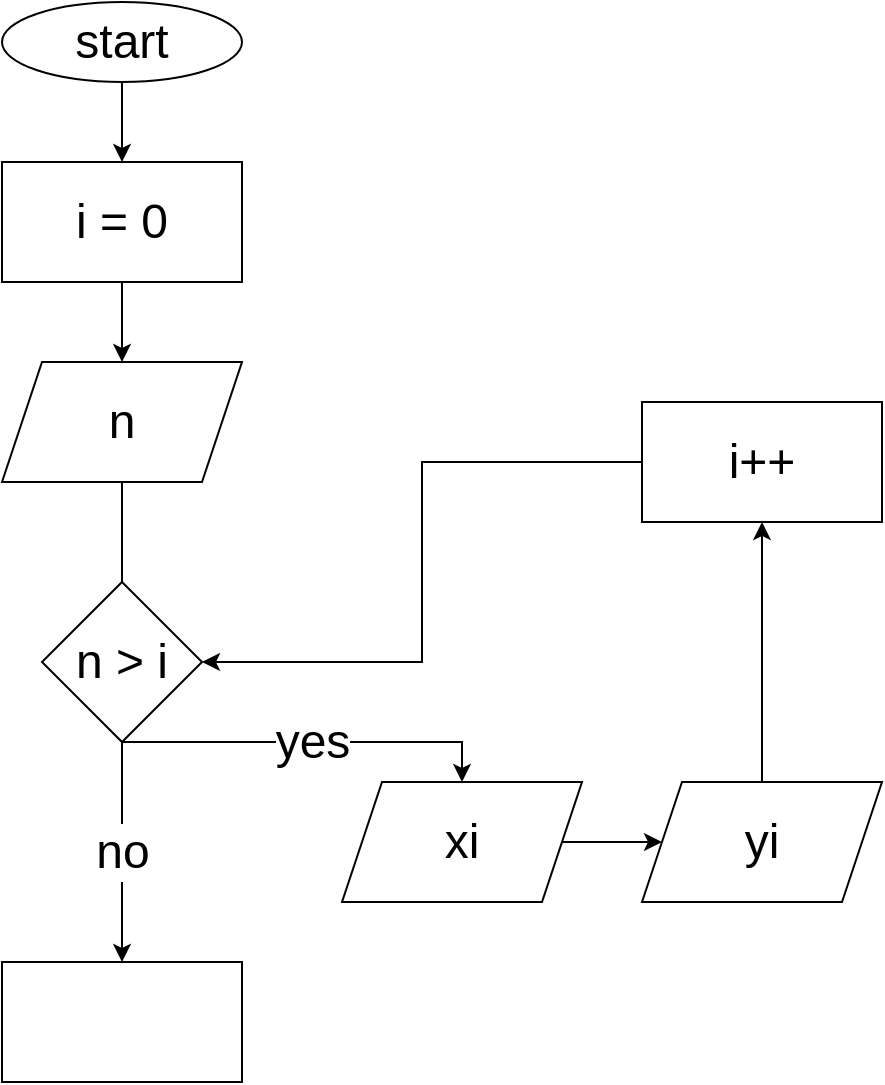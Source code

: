 <mxfile version="20.5.1" type="github"><diagram id="qL3x93CHv3Mfj1h6-q1z" name="Page-1"><mxGraphModel dx="1422" dy="766" grid="1" gridSize="10" guides="1" tooltips="1" connect="1" arrows="1" fold="1" page="1" pageScale="1" pageWidth="850" pageHeight="1100" math="0" shadow="0"><root><mxCell id="0"/><mxCell id="1" parent="0"/><mxCell id="V00eZw-TxfqV2xNfMcoA-3" value="" style="edgeStyle=orthogonalEdgeStyle;rounded=0;orthogonalLoop=1;jettySize=auto;html=1;fontSize=24;startArrow=none;" edge="1" parent="1" source="V00eZw-TxfqV2xNfMcoA-17" target="V00eZw-TxfqV2xNfMcoA-2"><mxGeometry relative="1" as="geometry"/></mxCell><mxCell id="V00eZw-TxfqV2xNfMcoA-19" value="" style="edgeStyle=orthogonalEdgeStyle;rounded=0;orthogonalLoop=1;jettySize=auto;html=1;fontSize=24;" edge="1" parent="1" source="V00eZw-TxfqV2xNfMcoA-1" target="V00eZw-TxfqV2xNfMcoA-17"><mxGeometry relative="1" as="geometry"/></mxCell><mxCell id="V00eZw-TxfqV2xNfMcoA-1" value="&lt;font style=&quot;font-size: 24px;&quot;&gt;start&lt;/font&gt;" style="ellipse;whiteSpace=wrap;html=1;" vertex="1" parent="1"><mxGeometry x="380" width="120" height="40" as="geometry"/></mxCell><mxCell id="V00eZw-TxfqV2xNfMcoA-32" value="yes" style="edgeStyle=orthogonalEdgeStyle;rounded=0;orthogonalLoop=1;jettySize=auto;html=1;fontSize=24;startArrow=none;" edge="1" parent="1" source="V00eZw-TxfqV2xNfMcoA-6" target="V00eZw-TxfqV2xNfMcoA-10"><mxGeometry relative="1" as="geometry"><Array as="points"><mxPoint x="610" y="370"/></Array></mxGeometry></mxCell><mxCell id="V00eZw-TxfqV2xNfMcoA-2" value="&lt;font style=&quot;font-size: 24px;&quot;&gt;n&lt;/font&gt;" style="shape=parallelogram;perimeter=parallelogramPerimeter;whiteSpace=wrap;html=1;fixedSize=1;" vertex="1" parent="1"><mxGeometry x="380" y="180" width="120" height="60" as="geometry"/></mxCell><mxCell id="V00eZw-TxfqV2xNfMcoA-36" value="" style="edgeStyle=orthogonalEdgeStyle;rounded=0;orthogonalLoop=1;jettySize=auto;html=1;fontSize=24;" edge="1" parent="1" source="V00eZw-TxfqV2xNfMcoA-10" target="V00eZw-TxfqV2xNfMcoA-34"><mxGeometry relative="1" as="geometry"/></mxCell><mxCell id="V00eZw-TxfqV2xNfMcoA-10" value="xi" style="shape=parallelogram;perimeter=parallelogramPerimeter;whiteSpace=wrap;html=1;fixedSize=1;fontSize=24;" vertex="1" parent="1"><mxGeometry x="550" y="390" width="120" height="60" as="geometry"/></mxCell><mxCell id="V00eZw-TxfqV2xNfMcoA-17" value="i = 0" style="rounded=0;whiteSpace=wrap;html=1;fontSize=24;" vertex="1" parent="1"><mxGeometry x="380" y="80" width="120" height="60" as="geometry"/></mxCell><mxCell id="V00eZw-TxfqV2xNfMcoA-42" style="edgeStyle=orthogonalEdgeStyle;rounded=0;orthogonalLoop=1;jettySize=auto;html=1;entryX=1;entryY=0.5;entryDx=0;entryDy=0;fontSize=24;" edge="1" parent="1" source="V00eZw-TxfqV2xNfMcoA-26" target="V00eZw-TxfqV2xNfMcoA-6"><mxGeometry relative="1" as="geometry"/></mxCell><mxCell id="V00eZw-TxfqV2xNfMcoA-26" value="&lt;font style=&quot;font-size: 24px;&quot;&gt;i++&lt;/font&gt;" style="whiteSpace=wrap;html=1;" vertex="1" parent="1"><mxGeometry x="700" y="200" width="120" height="60" as="geometry"/></mxCell><mxCell id="V00eZw-TxfqV2xNfMcoA-40" style="edgeStyle=orthogonalEdgeStyle;rounded=0;orthogonalLoop=1;jettySize=auto;html=1;entryX=0.5;entryY=1;entryDx=0;entryDy=0;fontSize=24;" edge="1" parent="1" source="V00eZw-TxfqV2xNfMcoA-34" target="V00eZw-TxfqV2xNfMcoA-26"><mxGeometry relative="1" as="geometry"/></mxCell><mxCell id="V00eZw-TxfqV2xNfMcoA-34" value="yi" style="shape=parallelogram;perimeter=parallelogramPerimeter;whiteSpace=wrap;html=1;fixedSize=1;fontSize=24;" vertex="1" parent="1"><mxGeometry x="700" y="390" width="120" height="60" as="geometry"/></mxCell><mxCell id="V00eZw-TxfqV2xNfMcoA-44" value="no" style="edgeStyle=orthogonalEdgeStyle;rounded=0;orthogonalLoop=1;jettySize=auto;html=1;fontSize=24;" edge="1" parent="1" source="V00eZw-TxfqV2xNfMcoA-6" target="V00eZw-TxfqV2xNfMcoA-43"><mxGeometry relative="1" as="geometry"/></mxCell><mxCell id="V00eZw-TxfqV2xNfMcoA-6" value="&lt;span style=&quot;font-size: 24px;&quot;&gt;n &amp;gt; i&lt;/span&gt;" style="rhombus;whiteSpace=wrap;html=1;" vertex="1" parent="1"><mxGeometry x="400" y="290" width="80" height="80" as="geometry"/></mxCell><mxCell id="V00eZw-TxfqV2xNfMcoA-37" value="" style="edgeStyle=orthogonalEdgeStyle;rounded=0;orthogonalLoop=1;jettySize=auto;html=1;fontSize=24;endArrow=none;" edge="1" parent="1" source="V00eZw-TxfqV2xNfMcoA-2" target="V00eZw-TxfqV2xNfMcoA-6"><mxGeometry relative="1" as="geometry"><mxPoint x="440" y="240" as="sourcePoint"/><mxPoint x="440" y="350" as="targetPoint"/></mxGeometry></mxCell><mxCell id="V00eZw-TxfqV2xNfMcoA-43" value="" style="whiteSpace=wrap;html=1;" vertex="1" parent="1"><mxGeometry x="380" y="480" width="120" height="60" as="geometry"/></mxCell></root></mxGraphModel></diagram></mxfile>
